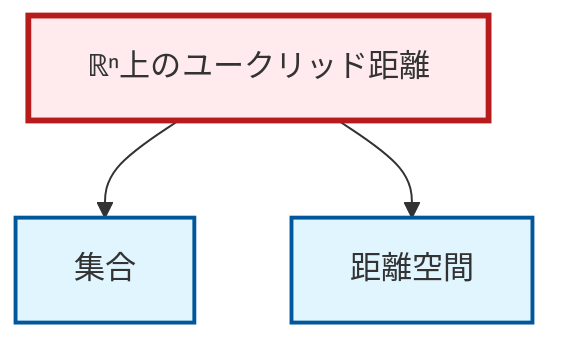 graph TD
    classDef definition fill:#e1f5fe,stroke:#01579b,stroke-width:2px
    classDef theorem fill:#f3e5f5,stroke:#4a148c,stroke-width:2px
    classDef axiom fill:#fff3e0,stroke:#e65100,stroke-width:2px
    classDef example fill:#e8f5e9,stroke:#1b5e20,stroke-width:2px
    classDef current fill:#ffebee,stroke:#b71c1c,stroke-width:3px
    def-metric-space["距離空間"]:::definition
    ex-euclidean-metric["ℝⁿ上のユークリッド距離"]:::example
    def-set["集合"]:::definition
    ex-euclidean-metric --> def-set
    ex-euclidean-metric --> def-metric-space
    class ex-euclidean-metric current